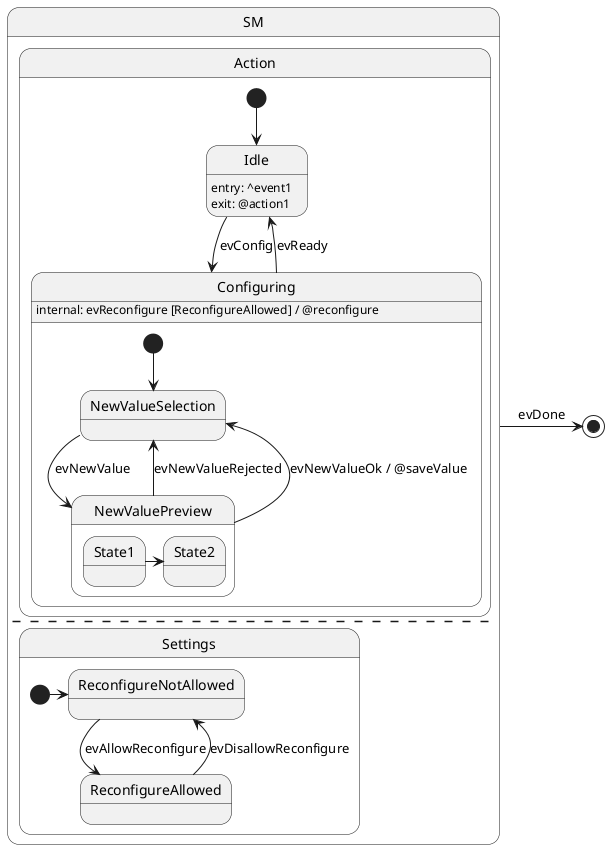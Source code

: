 @startuml
state SM {
    state Action {
        [*] --> Idle
        Idle : entry: ^event1
        Idle : exit: @action1
        
        Idle --> Configuring : evConfig
        Configuring --> Idle : evReady
        
        state Configuring {
          [*] --> NewValueSelection
          NewValueSelection --> NewValuePreview : evNewValue
          NewValuePreview --> NewValueSelection : evNewValueRejected
          NewValuePreview --> NewValueSelection : evNewValueOk / @saveValue
          
          state NewValuePreview {
        	 State1 -> State2
          }
        }
        Configuring : internal: evReconfigure [ReconfigureAllowed] / @reconfigure
    }
    --
    state Settings {
        [*] -> ReconfigureNotAllowed
        ReconfigureNotAllowed --> ReconfigureAllowed : evAllowReconfigure
        ReconfigureAllowed --> ReconfigureNotAllowed : evDisallowReconfigure
    }
}

SM -> [*] : evDone

@enduml
